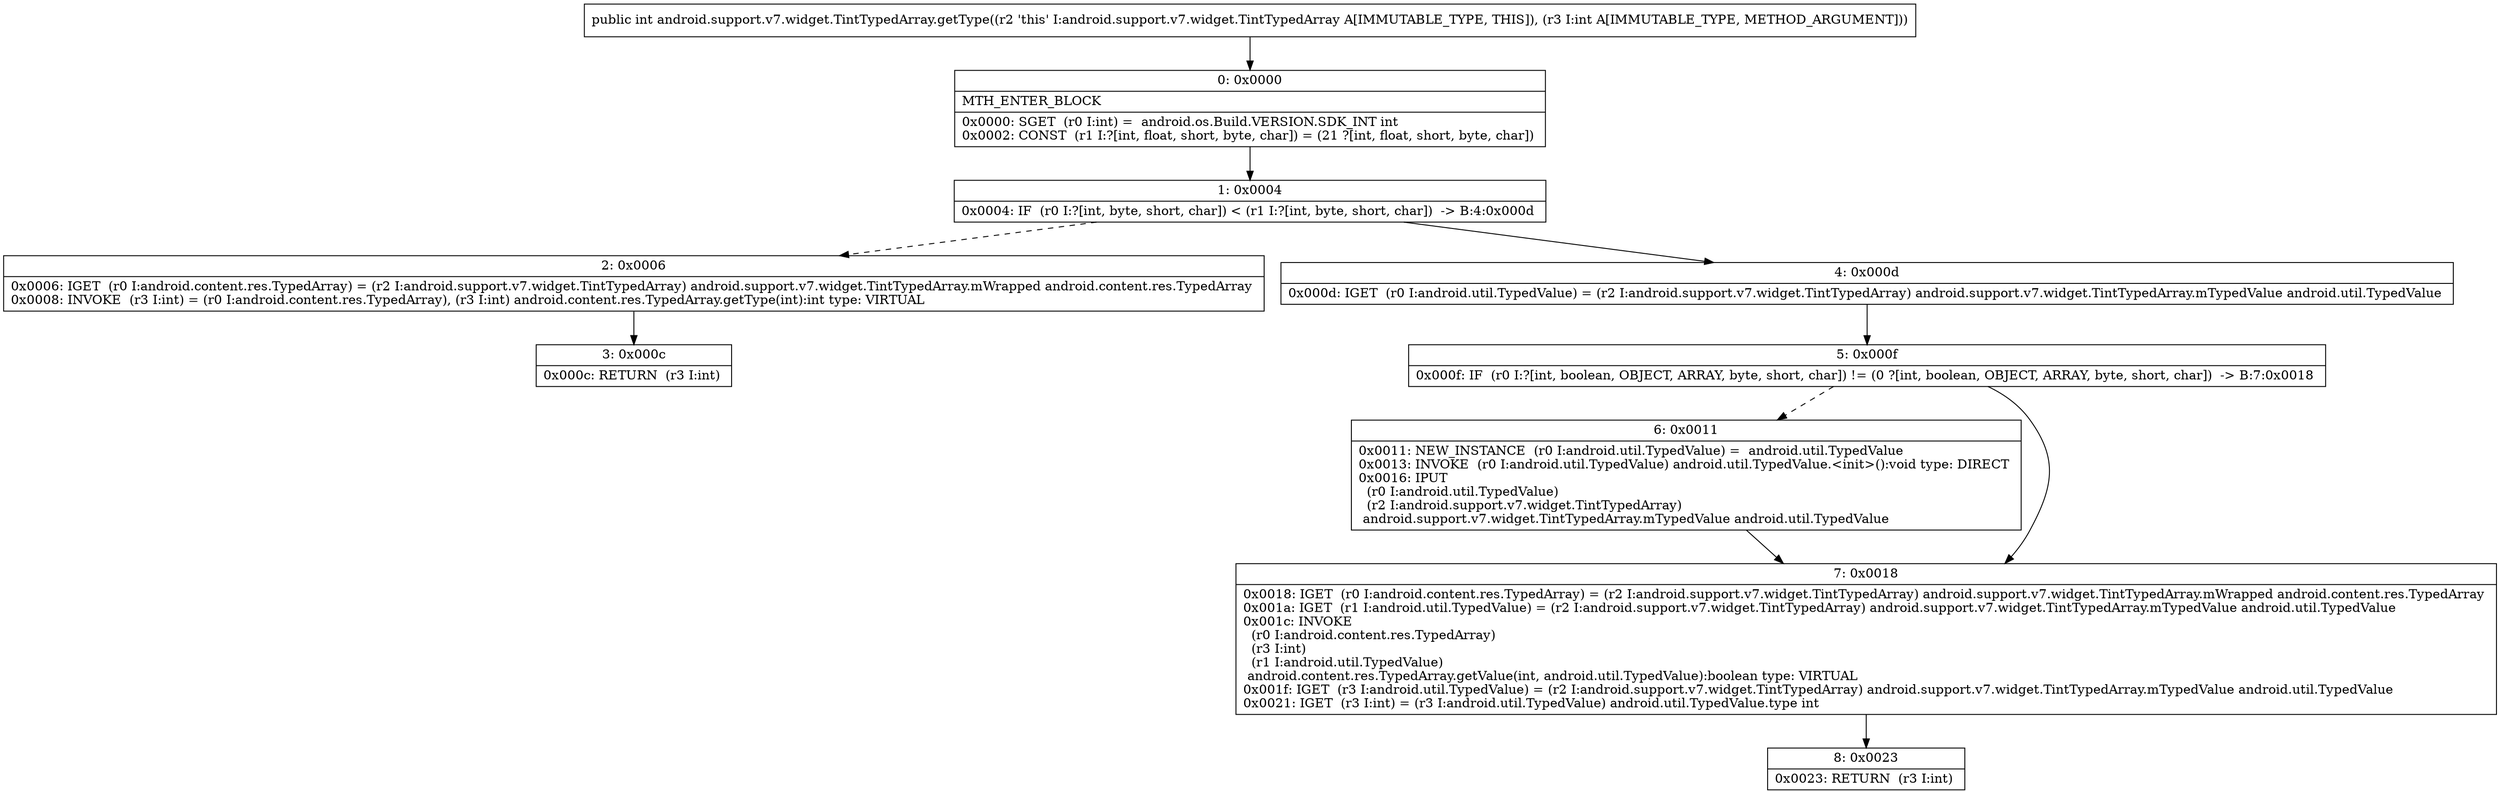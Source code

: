 digraph "CFG forandroid.support.v7.widget.TintTypedArray.getType(I)I" {
Node_0 [shape=record,label="{0\:\ 0x0000|MTH_ENTER_BLOCK\l|0x0000: SGET  (r0 I:int) =  android.os.Build.VERSION.SDK_INT int \l0x0002: CONST  (r1 I:?[int, float, short, byte, char]) = (21 ?[int, float, short, byte, char]) \l}"];
Node_1 [shape=record,label="{1\:\ 0x0004|0x0004: IF  (r0 I:?[int, byte, short, char]) \< (r1 I:?[int, byte, short, char])  \-\> B:4:0x000d \l}"];
Node_2 [shape=record,label="{2\:\ 0x0006|0x0006: IGET  (r0 I:android.content.res.TypedArray) = (r2 I:android.support.v7.widget.TintTypedArray) android.support.v7.widget.TintTypedArray.mWrapped android.content.res.TypedArray \l0x0008: INVOKE  (r3 I:int) = (r0 I:android.content.res.TypedArray), (r3 I:int) android.content.res.TypedArray.getType(int):int type: VIRTUAL \l}"];
Node_3 [shape=record,label="{3\:\ 0x000c|0x000c: RETURN  (r3 I:int) \l}"];
Node_4 [shape=record,label="{4\:\ 0x000d|0x000d: IGET  (r0 I:android.util.TypedValue) = (r2 I:android.support.v7.widget.TintTypedArray) android.support.v7.widget.TintTypedArray.mTypedValue android.util.TypedValue \l}"];
Node_5 [shape=record,label="{5\:\ 0x000f|0x000f: IF  (r0 I:?[int, boolean, OBJECT, ARRAY, byte, short, char]) != (0 ?[int, boolean, OBJECT, ARRAY, byte, short, char])  \-\> B:7:0x0018 \l}"];
Node_6 [shape=record,label="{6\:\ 0x0011|0x0011: NEW_INSTANCE  (r0 I:android.util.TypedValue) =  android.util.TypedValue \l0x0013: INVOKE  (r0 I:android.util.TypedValue) android.util.TypedValue.\<init\>():void type: DIRECT \l0x0016: IPUT  \l  (r0 I:android.util.TypedValue)\l  (r2 I:android.support.v7.widget.TintTypedArray)\l android.support.v7.widget.TintTypedArray.mTypedValue android.util.TypedValue \l}"];
Node_7 [shape=record,label="{7\:\ 0x0018|0x0018: IGET  (r0 I:android.content.res.TypedArray) = (r2 I:android.support.v7.widget.TintTypedArray) android.support.v7.widget.TintTypedArray.mWrapped android.content.res.TypedArray \l0x001a: IGET  (r1 I:android.util.TypedValue) = (r2 I:android.support.v7.widget.TintTypedArray) android.support.v7.widget.TintTypedArray.mTypedValue android.util.TypedValue \l0x001c: INVOKE  \l  (r0 I:android.content.res.TypedArray)\l  (r3 I:int)\l  (r1 I:android.util.TypedValue)\l android.content.res.TypedArray.getValue(int, android.util.TypedValue):boolean type: VIRTUAL \l0x001f: IGET  (r3 I:android.util.TypedValue) = (r2 I:android.support.v7.widget.TintTypedArray) android.support.v7.widget.TintTypedArray.mTypedValue android.util.TypedValue \l0x0021: IGET  (r3 I:int) = (r3 I:android.util.TypedValue) android.util.TypedValue.type int \l}"];
Node_8 [shape=record,label="{8\:\ 0x0023|0x0023: RETURN  (r3 I:int) \l}"];
MethodNode[shape=record,label="{public int android.support.v7.widget.TintTypedArray.getType((r2 'this' I:android.support.v7.widget.TintTypedArray A[IMMUTABLE_TYPE, THIS]), (r3 I:int A[IMMUTABLE_TYPE, METHOD_ARGUMENT])) }"];
MethodNode -> Node_0;
Node_0 -> Node_1;
Node_1 -> Node_2[style=dashed];
Node_1 -> Node_4;
Node_2 -> Node_3;
Node_4 -> Node_5;
Node_5 -> Node_6[style=dashed];
Node_5 -> Node_7;
Node_6 -> Node_7;
Node_7 -> Node_8;
}

